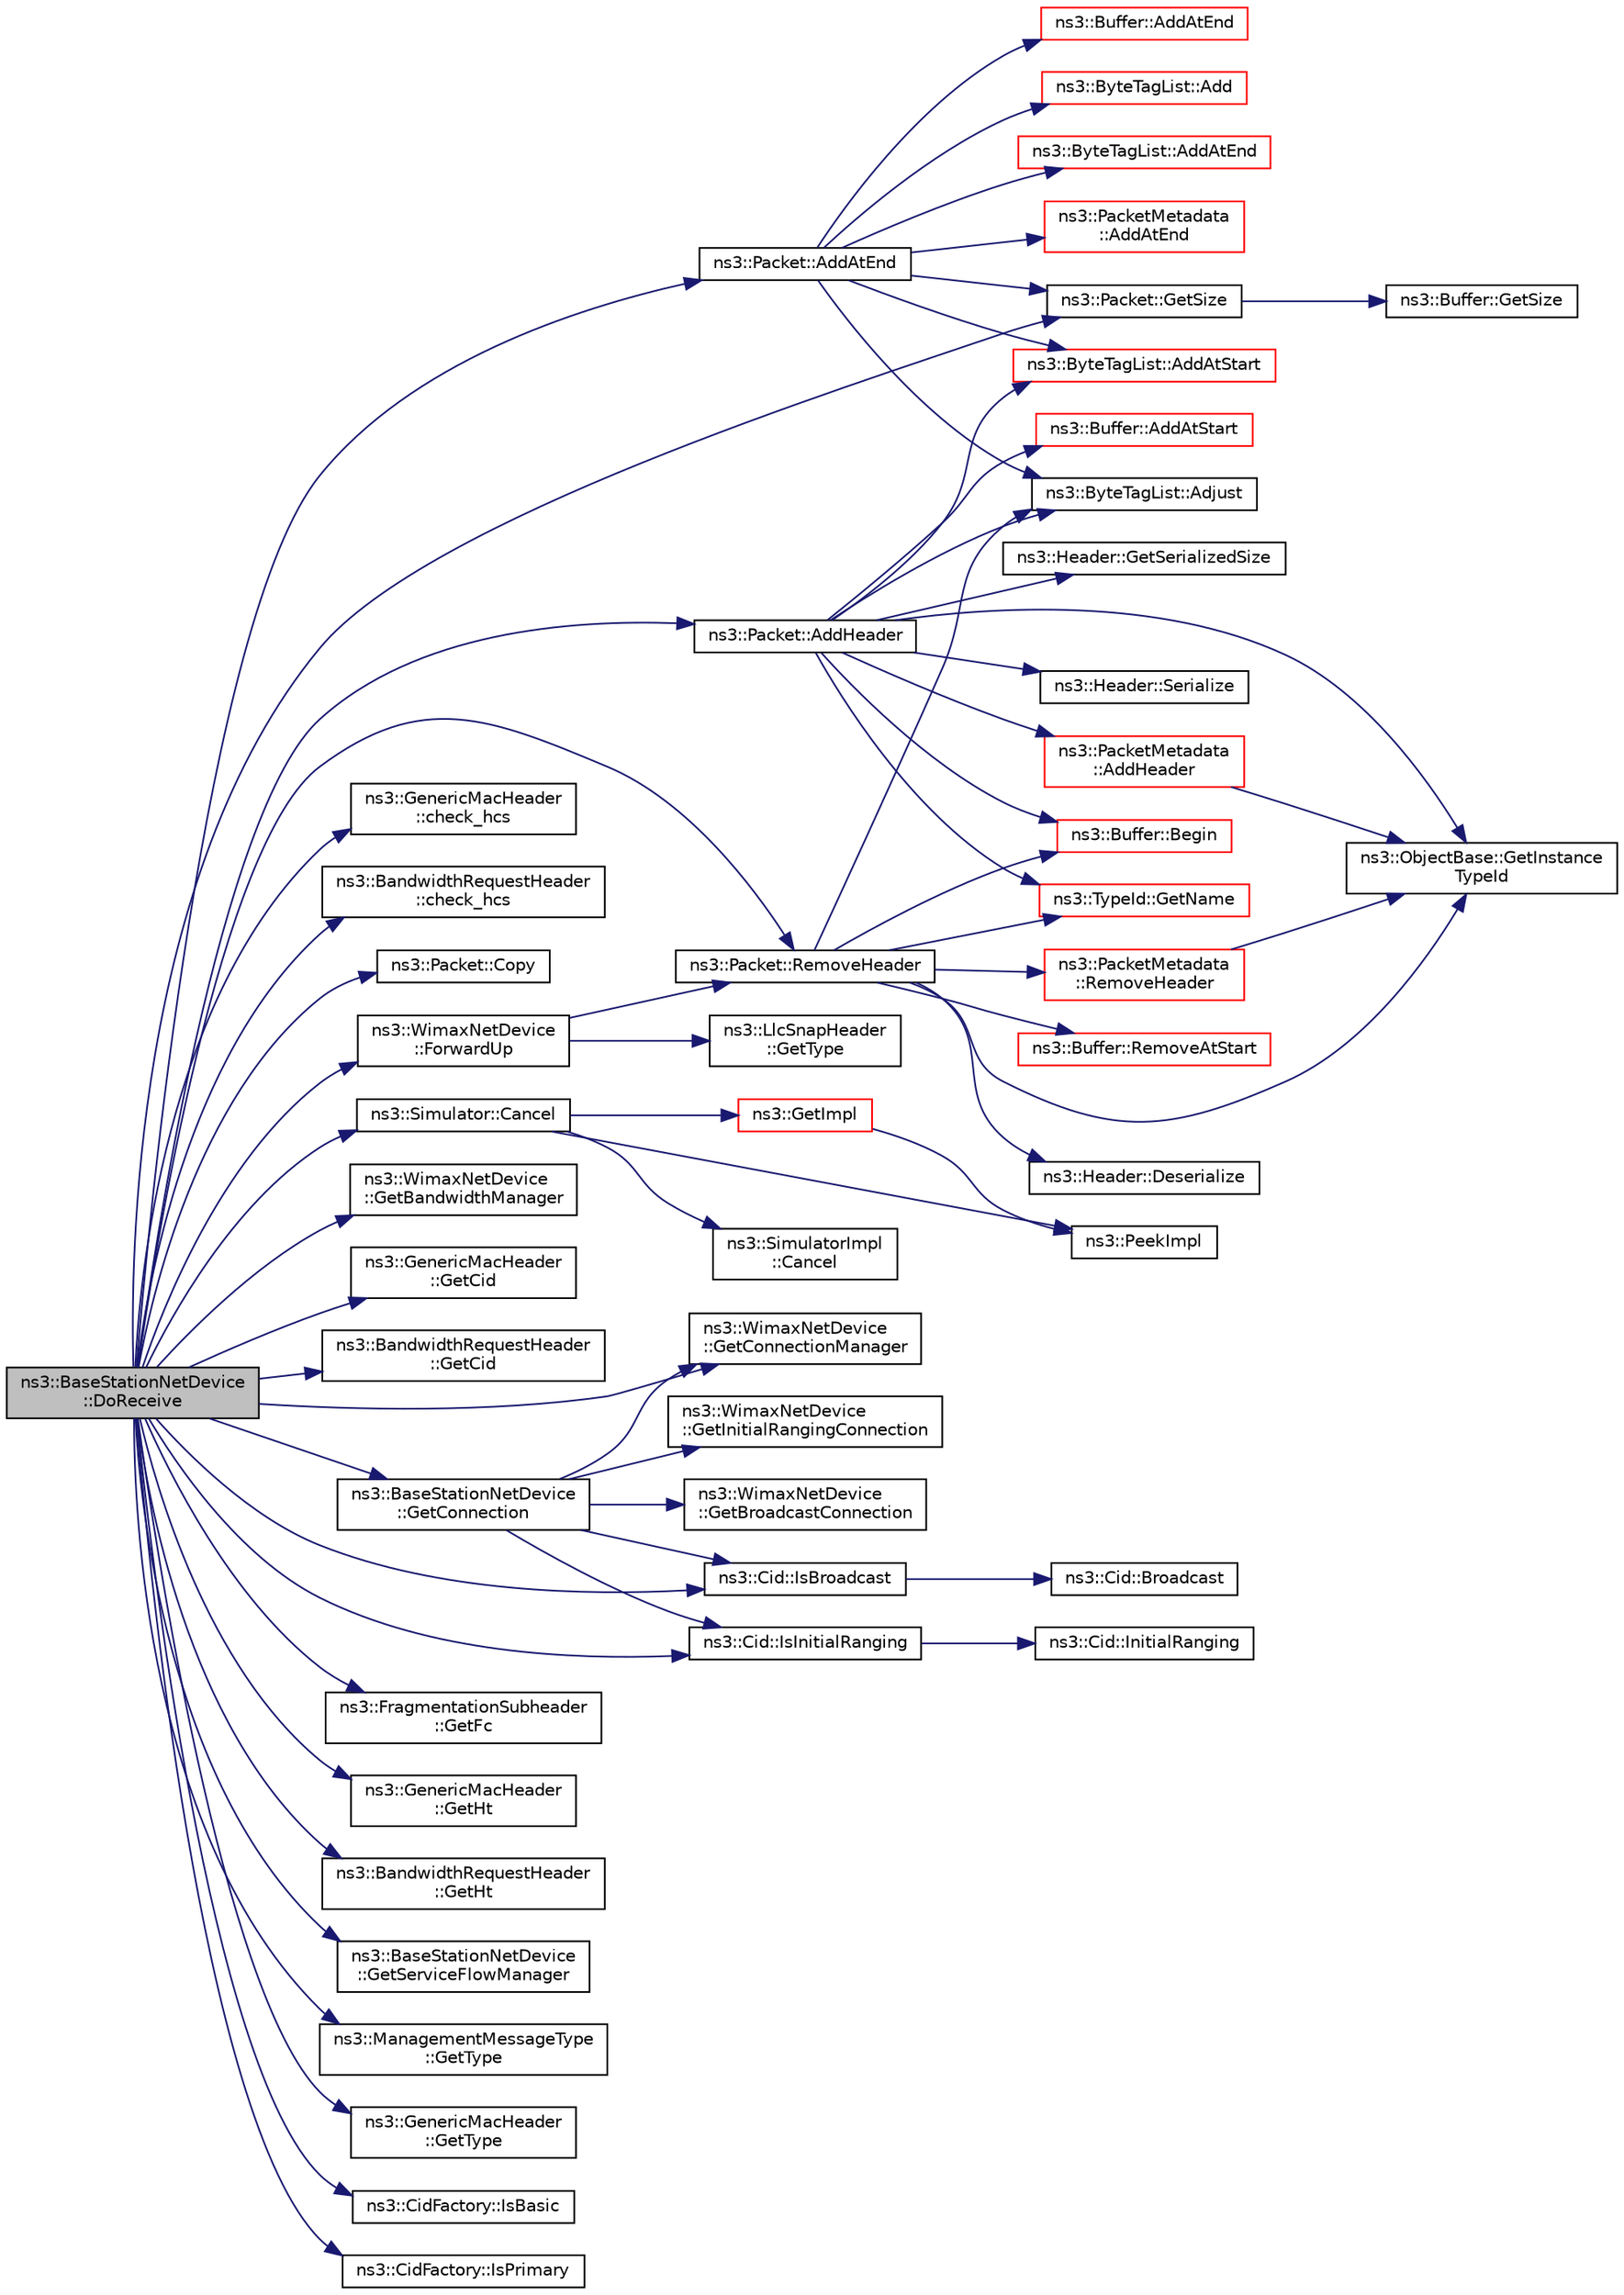 digraph "ns3::BaseStationNetDevice::DoReceive"
{
 // LATEX_PDF_SIZE
  edge [fontname="Helvetica",fontsize="10",labelfontname="Helvetica",labelfontsize="10"];
  node [fontname="Helvetica",fontsize="10",shape=record];
  rankdir="LR";
  Node1 [label="ns3::BaseStationNetDevice\l::DoReceive",height=0.2,width=0.4,color="black", fillcolor="grey75", style="filled", fontcolor="black",tooltip="Receive packet."];
  Node1 -> Node2 [color="midnightblue",fontsize="10",style="solid",fontname="Helvetica"];
  Node2 [label="ns3::Packet::AddAtEnd",height=0.2,width=0.4,color="black", fillcolor="white", style="filled",URL="$classns3_1_1_packet.html#a14ec3d4250b425468764de58f5837b6b",tooltip="Concatenate the input packet at the end of the current packet."];
  Node2 -> Node3 [color="midnightblue",fontsize="10",style="solid",fontname="Helvetica"];
  Node3 [label="ns3::ByteTagList::Add",height=0.2,width=0.4,color="red", fillcolor="white", style="filled",URL="$classns3_1_1_byte_tag_list.html#ac970192e923afc561a304d17af4b8a52",tooltip=" "];
  Node2 -> Node12 [color="midnightblue",fontsize="10",style="solid",fontname="Helvetica"];
  Node12 [label="ns3::ByteTagList::AddAtEnd",height=0.2,width=0.4,color="red", fillcolor="white", style="filled",URL="$classns3_1_1_byte_tag_list.html#a0d8aa9cf6aaf856eb08d4f4a01f38446",tooltip="Make sure that all offsets are smaller than appendOffset which represents the location where new byte..."];
  Node2 -> Node18 [color="midnightblue",fontsize="10",style="solid",fontname="Helvetica"];
  Node18 [label="ns3::PacketMetadata\l::AddAtEnd",height=0.2,width=0.4,color="red", fillcolor="white", style="filled",URL="$classns3_1_1_packet_metadata.html#af7ceb1a4a7ded625c85dbd477b5fc8b6",tooltip="Add a metadata at the metadata start."];
  Node2 -> Node37 [color="midnightblue",fontsize="10",style="solid",fontname="Helvetica"];
  Node37 [label="ns3::Buffer::AddAtEnd",height=0.2,width=0.4,color="red", fillcolor="white", style="filled",URL="$classns3_1_1_buffer.html#a92dd87809af24fb10696fee9a9cb56cf",tooltip=" "];
  Node2 -> Node45 [color="midnightblue",fontsize="10",style="solid",fontname="Helvetica"];
  Node45 [label="ns3::ByteTagList::AddAtStart",height=0.2,width=0.4,color="red", fillcolor="white", style="filled",URL="$classns3_1_1_byte_tag_list.html#acb4563fbe4299c55af41ba7a166b71d5",tooltip="Make sure that all offsets are bigger than prependOffset which represents the location where new byte..."];
  Node2 -> Node46 [color="midnightblue",fontsize="10",style="solid",fontname="Helvetica"];
  Node46 [label="ns3::ByteTagList::Adjust",height=0.2,width=0.4,color="black", fillcolor="white", style="filled",URL="$classns3_1_1_byte_tag_list.html#a1fec06d7e6daaf8039cf2a148e4090f2",tooltip="Adjust the offsets stored internally by the adjustment delta."];
  Node2 -> Node47 [color="midnightblue",fontsize="10",style="solid",fontname="Helvetica"];
  Node47 [label="ns3::Packet::GetSize",height=0.2,width=0.4,color="black", fillcolor="white", style="filled",URL="$classns3_1_1_packet.html#afff7cb1ff518ee6dc0d424e10a5ad6ec",tooltip="Returns the the size in bytes of the packet (including the zero-filled initial payload)."];
  Node47 -> Node48 [color="midnightblue",fontsize="10",style="solid",fontname="Helvetica"];
  Node48 [label="ns3::Buffer::GetSize",height=0.2,width=0.4,color="black", fillcolor="white", style="filled",URL="$classns3_1_1_buffer.html#a60c9172d2b102f8856c81b2126c8b209",tooltip=" "];
  Node1 -> Node49 [color="midnightblue",fontsize="10",style="solid",fontname="Helvetica"];
  Node49 [label="ns3::Packet::AddHeader",height=0.2,width=0.4,color="black", fillcolor="white", style="filled",URL="$classns3_1_1_packet.html#a465108c595a0bc592095cbcab1832ed8",tooltip="Add header to this packet."];
  Node49 -> Node45 [color="midnightblue",fontsize="10",style="solid",fontname="Helvetica"];
  Node49 -> Node50 [color="midnightblue",fontsize="10",style="solid",fontname="Helvetica"];
  Node50 [label="ns3::Buffer::AddAtStart",height=0.2,width=0.4,color="red", fillcolor="white", style="filled",URL="$classns3_1_1_buffer.html#a8abd8164c3671d3dadc98fc66fade7b1",tooltip=" "];
  Node49 -> Node51 [color="midnightblue",fontsize="10",style="solid",fontname="Helvetica"];
  Node51 [label="ns3::PacketMetadata\l::AddHeader",height=0.2,width=0.4,color="red", fillcolor="white", style="filled",URL="$classns3_1_1_packet_metadata.html#abdce736c4c5f647242f0808c0d2f9249",tooltip="Add an header."];
  Node51 -> Node55 [color="midnightblue",fontsize="10",style="solid",fontname="Helvetica"];
  Node55 [label="ns3::ObjectBase::GetInstance\lTypeId",height=0.2,width=0.4,color="black", fillcolor="white", style="filled",URL="$classns3_1_1_object_base.html#abe5b43a6f5b99a92a4c3122db31f06fb",tooltip="Get the most derived TypeId for this Object."];
  Node49 -> Node46 [color="midnightblue",fontsize="10",style="solid",fontname="Helvetica"];
  Node49 -> Node56 [color="midnightblue",fontsize="10",style="solid",fontname="Helvetica"];
  Node56 [label="ns3::Buffer::Begin",height=0.2,width=0.4,color="red", fillcolor="white", style="filled",URL="$classns3_1_1_buffer.html#acb977a0179de9abe4e295ce22023b4ca",tooltip=" "];
  Node49 -> Node55 [color="midnightblue",fontsize="10",style="solid",fontname="Helvetica"];
  Node49 -> Node57 [color="midnightblue",fontsize="10",style="solid",fontname="Helvetica"];
  Node57 [label="ns3::TypeId::GetName",height=0.2,width=0.4,color="red", fillcolor="white", style="filled",URL="$classns3_1_1_type_id.html#abc4965475a579c2afdc668d7a7d58374",tooltip="Get the name."];
  Node49 -> Node61 [color="midnightblue",fontsize="10",style="solid",fontname="Helvetica"];
  Node61 [label="ns3::Header::GetSerializedSize",height=0.2,width=0.4,color="black", fillcolor="white", style="filled",URL="$classns3_1_1_header.html#a6ef0497eabc1b1fb0ad42738eb73f934",tooltip=" "];
  Node49 -> Node62 [color="midnightblue",fontsize="10",style="solid",fontname="Helvetica"];
  Node62 [label="ns3::Header::Serialize",height=0.2,width=0.4,color="black", fillcolor="white", style="filled",URL="$classns3_1_1_header.html#afb61f1aac69ff8349a6bfe521fab5404",tooltip=" "];
  Node1 -> Node63 [color="midnightblue",fontsize="10",style="solid",fontname="Helvetica"];
  Node63 [label="ns3::Simulator::Cancel",height=0.2,width=0.4,color="black", fillcolor="white", style="filled",URL="$classns3_1_1_simulator.html#a1b903a62d6117ef28f7ba3c6500689bf",tooltip="Set the cancel bit on this event: the event's associated function will not be invoked when it expires..."];
  Node63 -> Node64 [color="midnightblue",fontsize="10",style="solid",fontname="Helvetica"];
  Node64 [label="ns3::SimulatorImpl\l::Cancel",height=0.2,width=0.4,color="black", fillcolor="white", style="filled",URL="$classns3_1_1_simulator_impl.html#ad117e616c99c915ddac6267a74804807",tooltip="Set the cancel bit on this event: the event's associated function will not be invoked when it expires..."];
  Node63 -> Node65 [color="midnightblue",fontsize="10",style="solid",fontname="Helvetica"];
  Node65 [label="ns3::GetImpl",height=0.2,width=0.4,color="red", fillcolor="white", style="filled",URL="$group__simulator.html#ga42eb4eddad41528d4d99794a3dae3fd0",tooltip="Get the SimulatorImpl singleton."];
  Node65 -> Node108 [color="midnightblue",fontsize="10",style="solid",fontname="Helvetica"];
  Node108 [label="ns3::PeekImpl",height=0.2,width=0.4,color="black", fillcolor="white", style="filled",URL="$group__simulator.html#ga233c5c38de117e4e4a5a9cd168694792",tooltip="Get the static SimulatorImpl instance."];
  Node63 -> Node108 [color="midnightblue",fontsize="10",style="solid",fontname="Helvetica"];
  Node1 -> Node110 [color="midnightblue",fontsize="10",style="solid",fontname="Helvetica"];
  Node110 [label="ns3::GenericMacHeader\l::check_hcs",height=0.2,width=0.4,color="black", fillcolor="white", style="filled",URL="$classns3_1_1_generic_mac_header.html#a03769354132c5d2310145369993f0851",tooltip="Check HCS."];
  Node1 -> Node111 [color="midnightblue",fontsize="10",style="solid",fontname="Helvetica"];
  Node111 [label="ns3::BandwidthRequestHeader\l::check_hcs",height=0.2,width=0.4,color="black", fillcolor="white", style="filled",URL="$classns3_1_1_bandwidth_request_header.html#ad84d36e331101bad87c2169f1a010830",tooltip="Check HCS."];
  Node1 -> Node112 [color="midnightblue",fontsize="10",style="solid",fontname="Helvetica"];
  Node112 [label="ns3::Packet::Copy",height=0.2,width=0.4,color="black", fillcolor="white", style="filled",URL="$classns3_1_1_packet.html#afb38be706cfc761bc1c0591f595fc1b7",tooltip="performs a COW copy of the packet."];
  Node1 -> Node113 [color="midnightblue",fontsize="10",style="solid",fontname="Helvetica"];
  Node113 [label="ns3::WimaxNetDevice\l::ForwardUp",height=0.2,width=0.4,color="black", fillcolor="white", style="filled",URL="$classns3_1_1_wimax_net_device.html#ae6d708e65981c36d43f075527b11eb8d",tooltip="Forward a packet to the next layer above the device."];
  Node113 -> Node114 [color="midnightblue",fontsize="10",style="solid",fontname="Helvetica"];
  Node114 [label="ns3::LlcSnapHeader\l::GetType",height=0.2,width=0.4,color="black", fillcolor="white", style="filled",URL="$classns3_1_1_llc_snap_header.html#a6779dfaf79e62d11658c303611fcc8b7",tooltip="Return the Ethertype."];
  Node113 -> Node115 [color="midnightblue",fontsize="10",style="solid",fontname="Helvetica"];
  Node115 [label="ns3::Packet::RemoveHeader",height=0.2,width=0.4,color="black", fillcolor="white", style="filled",URL="$classns3_1_1_packet.html#a0961eccf975d75f902d40956c93ba63e",tooltip="Deserialize and remove the header from the internal buffer."];
  Node115 -> Node46 [color="midnightblue",fontsize="10",style="solid",fontname="Helvetica"];
  Node115 -> Node56 [color="midnightblue",fontsize="10",style="solid",fontname="Helvetica"];
  Node115 -> Node116 [color="midnightblue",fontsize="10",style="solid",fontname="Helvetica"];
  Node116 [label="ns3::Header::Deserialize",height=0.2,width=0.4,color="black", fillcolor="white", style="filled",URL="$classns3_1_1_header.html#a78be9400bb66b2a8543606f395ef5396",tooltip=" "];
  Node115 -> Node55 [color="midnightblue",fontsize="10",style="solid",fontname="Helvetica"];
  Node115 -> Node57 [color="midnightblue",fontsize="10",style="solid",fontname="Helvetica"];
  Node115 -> Node117 [color="midnightblue",fontsize="10",style="solid",fontname="Helvetica"];
  Node117 [label="ns3::Buffer::RemoveAtStart",height=0.2,width=0.4,color="red", fillcolor="white", style="filled",URL="$classns3_1_1_buffer.html#adeecbb3e8f518aec6fee0437578ade4b",tooltip=" "];
  Node115 -> Node118 [color="midnightblue",fontsize="10",style="solid",fontname="Helvetica"];
  Node118 [label="ns3::PacketMetadata\l::RemoveHeader",height=0.2,width=0.4,color="red", fillcolor="white", style="filled",URL="$classns3_1_1_packet_metadata.html#afa8a589ec783d4998516d7f39f21242d",tooltip="Remove an header."];
  Node118 -> Node55 [color="midnightblue",fontsize="10",style="solid",fontname="Helvetica"];
  Node1 -> Node119 [color="midnightblue",fontsize="10",style="solid",fontname="Helvetica"];
  Node119 [label="ns3::WimaxNetDevice\l::GetBandwidthManager",height=0.2,width=0.4,color="black", fillcolor="white", style="filled",URL="$classns3_1_1_wimax_net_device.html#a4219587c54a410b352f21a7a2a64565e",tooltip="Get the bandwidth manager on the device."];
  Node1 -> Node120 [color="midnightblue",fontsize="10",style="solid",fontname="Helvetica"];
  Node120 [label="ns3::GenericMacHeader\l::GetCid",height=0.2,width=0.4,color="black", fillcolor="white", style="filled",URL="$classns3_1_1_generic_mac_header.html#afd7e0c0c6d33b5952577fbbf302438c2",tooltip="Get CID field."];
  Node1 -> Node121 [color="midnightblue",fontsize="10",style="solid",fontname="Helvetica"];
  Node121 [label="ns3::BandwidthRequestHeader\l::GetCid",height=0.2,width=0.4,color="black", fillcolor="white", style="filled",URL="$classns3_1_1_bandwidth_request_header.html#a2db62ab4187471aa4af0636118371d03",tooltip="Get CID field."];
  Node1 -> Node122 [color="midnightblue",fontsize="10",style="solid",fontname="Helvetica"];
  Node122 [label="ns3::BaseStationNetDevice\l::GetConnection",height=0.2,width=0.4,color="black", fillcolor="white", style="filled",URL="$classns3_1_1_base_station_net_device.html#a5a4e5aa9c22b67ebd77dc61281ac8b92",tooltip=" "];
  Node122 -> Node123 [color="midnightblue",fontsize="10",style="solid",fontname="Helvetica"];
  Node123 [label="ns3::WimaxNetDevice\l::GetBroadcastConnection",height=0.2,width=0.4,color="black", fillcolor="white", style="filled",URL="$classns3_1_1_wimax_net_device.html#a3d15e0998284a84d9ef45c28646e7657",tooltip="Get the broadcast connection."];
  Node122 -> Node124 [color="midnightblue",fontsize="10",style="solid",fontname="Helvetica"];
  Node124 [label="ns3::WimaxNetDevice\l::GetConnectionManager",height=0.2,width=0.4,color="black", fillcolor="white", style="filled",URL="$classns3_1_1_wimax_net_device.html#a5b1cbfce9fc6c1156810581d9d2f8dac",tooltip="Get the connection manager of the device."];
  Node122 -> Node125 [color="midnightblue",fontsize="10",style="solid",fontname="Helvetica"];
  Node125 [label="ns3::WimaxNetDevice\l::GetInitialRangingConnection",height=0.2,width=0.4,color="black", fillcolor="white", style="filled",URL="$classns3_1_1_wimax_net_device.html#a8afddce84e71d28e3545365f64d57292",tooltip="Get the initial ranging connection."];
  Node122 -> Node126 [color="midnightblue",fontsize="10",style="solid",fontname="Helvetica"];
  Node126 [label="ns3::Cid::IsBroadcast",height=0.2,width=0.4,color="black", fillcolor="white", style="filled",URL="$classns3_1_1_cid.html#ae7092127db9b7b79ef55b93e81459941",tooltip=" "];
  Node126 -> Node127 [color="midnightblue",fontsize="10",style="solid",fontname="Helvetica"];
  Node127 [label="ns3::Cid::Broadcast",height=0.2,width=0.4,color="black", fillcolor="white", style="filled",URL="$classns3_1_1_cid.html#ad0eba402a114ef864b4109a3b58c0aec",tooltip=" "];
  Node122 -> Node128 [color="midnightblue",fontsize="10",style="solid",fontname="Helvetica"];
  Node128 [label="ns3::Cid::IsInitialRanging",height=0.2,width=0.4,color="black", fillcolor="white", style="filled",URL="$classns3_1_1_cid.html#a6050597df3262e856e095e5b599c47b1",tooltip=" "];
  Node128 -> Node129 [color="midnightblue",fontsize="10",style="solid",fontname="Helvetica"];
  Node129 [label="ns3::Cid::InitialRanging",height=0.2,width=0.4,color="black", fillcolor="white", style="filled",URL="$classns3_1_1_cid.html#a5c204ab0df783c7594c764bae1611436",tooltip=" "];
  Node1 -> Node124 [color="midnightblue",fontsize="10",style="solid",fontname="Helvetica"];
  Node1 -> Node130 [color="midnightblue",fontsize="10",style="solid",fontname="Helvetica"];
  Node130 [label="ns3::FragmentationSubheader\l::GetFc",height=0.2,width=0.4,color="black", fillcolor="white", style="filled",URL="$classns3_1_1_fragmentation_subheader.html#aabd0e9ebb74af49a006478c8d3ebfba0",tooltip="Get FC field."];
  Node1 -> Node131 [color="midnightblue",fontsize="10",style="solid",fontname="Helvetica"];
  Node131 [label="ns3::GenericMacHeader\l::GetHt",height=0.2,width=0.4,color="black", fillcolor="white", style="filled",URL="$classns3_1_1_generic_mac_header.html#a09f034e6cdc4a45c184a902754b7812e",tooltip="Get HT field."];
  Node1 -> Node132 [color="midnightblue",fontsize="10",style="solid",fontname="Helvetica"];
  Node132 [label="ns3::BandwidthRequestHeader\l::GetHt",height=0.2,width=0.4,color="black", fillcolor="white", style="filled",URL="$classns3_1_1_bandwidth_request_header.html#aab0ea57b5addafefb9d5a2ac8218532d",tooltip="Get HT field."];
  Node1 -> Node133 [color="midnightblue",fontsize="10",style="solid",fontname="Helvetica"];
  Node133 [label="ns3::BaseStationNetDevice\l::GetServiceFlowManager",height=0.2,width=0.4,color="black", fillcolor="white", style="filled",URL="$classns3_1_1_base_station_net_device.html#a90389e3f15ff980504be24cbc6cb97f3",tooltip=" "];
  Node1 -> Node47 [color="midnightblue",fontsize="10",style="solid",fontname="Helvetica"];
  Node1 -> Node134 [color="midnightblue",fontsize="10",style="solid",fontname="Helvetica"];
  Node134 [label="ns3::ManagementMessageType\l::GetType",height=0.2,width=0.4,color="black", fillcolor="white", style="filled",URL="$classns3_1_1_management_message_type.html#a7838de1b2552dacf08fd5dcc713c70c8",tooltip="Get type field."];
  Node1 -> Node135 [color="midnightblue",fontsize="10",style="solid",fontname="Helvetica"];
  Node135 [label="ns3::GenericMacHeader\l::GetType",height=0.2,width=0.4,color="black", fillcolor="white", style="filled",URL="$classns3_1_1_generic_mac_header.html#a4ec14a9a812efb712d7368182327ad66",tooltip="Get type field."];
  Node1 -> Node136 [color="midnightblue",fontsize="10",style="solid",fontname="Helvetica"];
  Node136 [label="ns3::CidFactory::IsBasic",height=0.2,width=0.4,color="black", fillcolor="white", style="filled",URL="$classns3_1_1_cid_factory.html#a5216e05a73cab8a702291d76f0375d2a",tooltip="This function determines if the CID is basic."];
  Node1 -> Node126 [color="midnightblue",fontsize="10",style="solid",fontname="Helvetica"];
  Node1 -> Node128 [color="midnightblue",fontsize="10",style="solid",fontname="Helvetica"];
  Node1 -> Node137 [color="midnightblue",fontsize="10",style="solid",fontname="Helvetica"];
  Node137 [label="ns3::CidFactory::IsPrimary",height=0.2,width=0.4,color="black", fillcolor="white", style="filled",URL="$classns3_1_1_cid_factory.html#ac1ddfc6a8b5cd89fde3d213bbcf653d1",tooltip="This function determines if the CID is primary."];
  Node1 -> Node115 [color="midnightblue",fontsize="10",style="solid",fontname="Helvetica"];
}
